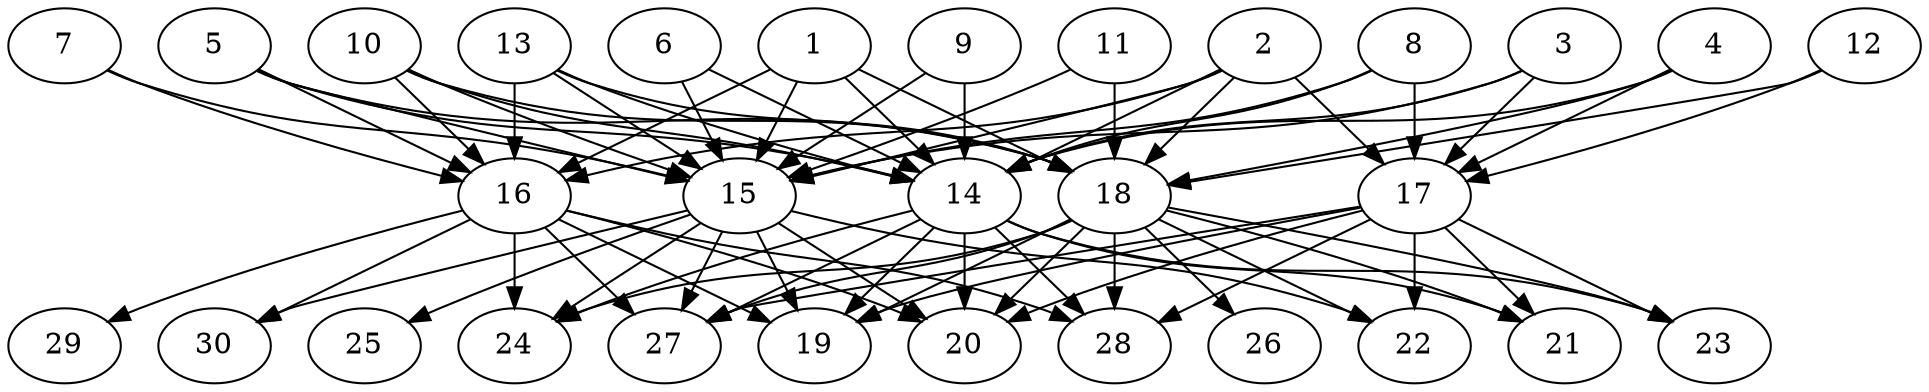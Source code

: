 // DAG automatically generated by daggen at Tue Aug  6 16:27:24 2019
// ./daggen --dot -n 30 --ccr 0.4 --fat 0.7 --regular 0.5 --density 0.9 --mindata 5242880 --maxdata 52428800 
digraph G {
  1 [size="30817280", alpha="0.16", expect_size="12326912"] 
  1 -> 14 [size ="12326912"]
  1 -> 15 [size ="12326912"]
  1 -> 16 [size ="12326912"]
  1 -> 18 [size ="12326912"]
  2 [size="13309440", alpha="0.03", expect_size="5323776"] 
  2 -> 14 [size ="5323776"]
  2 -> 15 [size ="5323776"]
  2 -> 16 [size ="5323776"]
  2 -> 17 [size ="5323776"]
  2 -> 18 [size ="5323776"]
  3 [size="110469120", alpha="0.13", expect_size="44187648"] 
  3 -> 14 [size ="44187648"]
  3 -> 15 [size ="44187648"]
  3 -> 17 [size ="44187648"]
  4 [size="40616960", alpha="0.05", expect_size="16246784"] 
  4 -> 14 [size ="16246784"]
  4 -> 17 [size ="16246784"]
  4 -> 18 [size ="16246784"]
  5 [size="112010240", alpha="0.06", expect_size="44804096"] 
  5 -> 14 [size ="44804096"]
  5 -> 15 [size ="44804096"]
  5 -> 16 [size ="44804096"]
  5 -> 18 [size ="44804096"]
  6 [size="75863040", alpha="0.13", expect_size="30345216"] 
  6 -> 14 [size ="30345216"]
  6 -> 15 [size ="30345216"]
  7 [size="43786240", alpha="0.04", expect_size="17514496"] 
  7 -> 15 [size ="17514496"]
  7 -> 16 [size ="17514496"]
  8 [size="68656640", alpha="0.00", expect_size="27462656"] 
  8 -> 14 [size ="27462656"]
  8 -> 15 [size ="27462656"]
  8 -> 17 [size ="27462656"]
  9 [size="38858240", alpha="0.08", expect_size="15543296"] 
  9 -> 14 [size ="15543296"]
  9 -> 15 [size ="15543296"]
  10 [size="106455040", alpha="0.08", expect_size="42582016"] 
  10 -> 14 [size ="42582016"]
  10 -> 15 [size ="42582016"]
  10 -> 16 [size ="42582016"]
  10 -> 18 [size ="42582016"]
  11 [size="71833600", alpha="0.09", expect_size="28733440"] 
  11 -> 15 [size ="28733440"]
  11 -> 18 [size ="28733440"]
  12 [size="48245760", alpha="0.08", expect_size="19298304"] 
  12 -> 17 [size ="19298304"]
  12 -> 18 [size ="19298304"]
  13 [size="67479040", alpha="0.10", expect_size="26991616"] 
  13 -> 14 [size ="26991616"]
  13 -> 15 [size ="26991616"]
  13 -> 16 [size ="26991616"]
  13 -> 18 [size ="26991616"]
  14 [size="28357120", alpha="0.00", expect_size="11342848"] 
  14 -> 19 [size ="11342848"]
  14 -> 20 [size ="11342848"]
  14 -> 21 [size ="11342848"]
  14 -> 23 [size ="11342848"]
  14 -> 24 [size ="11342848"]
  14 -> 27 [size ="11342848"]
  14 -> 28 [size ="11342848"]
  15 [size="55897600", alpha="0.04", expect_size="22359040"] 
  15 -> 19 [size ="22359040"]
  15 -> 20 [size ="22359040"]
  15 -> 22 [size ="22359040"]
  15 -> 24 [size ="22359040"]
  15 -> 25 [size ="22359040"]
  15 -> 27 [size ="22359040"]
  15 -> 30 [size ="22359040"]
  16 [size="93731840", alpha="0.13", expect_size="37492736"] 
  16 -> 19 [size ="37492736"]
  16 -> 20 [size ="37492736"]
  16 -> 24 [size ="37492736"]
  16 -> 27 [size ="37492736"]
  16 -> 28 [size ="37492736"]
  16 -> 29 [size ="37492736"]
  16 -> 30 [size ="37492736"]
  17 [size="50734080", alpha="0.11", expect_size="20293632"] 
  17 -> 19 [size ="20293632"]
  17 -> 20 [size ="20293632"]
  17 -> 21 [size ="20293632"]
  17 -> 22 [size ="20293632"]
  17 -> 23 [size ="20293632"]
  17 -> 27 [size ="20293632"]
  17 -> 28 [size ="20293632"]
  18 [size="74275840", alpha="0.13", expect_size="29710336"] 
  18 -> 19 [size ="29710336"]
  18 -> 20 [size ="29710336"]
  18 -> 21 [size ="29710336"]
  18 -> 22 [size ="29710336"]
  18 -> 23 [size ="29710336"]
  18 -> 24 [size ="29710336"]
  18 -> 26 [size ="29710336"]
  18 -> 27 [size ="29710336"]
  18 -> 28 [size ="29710336"]
  19 [size="74393600", alpha="0.06", expect_size="29757440"] 
  20 [size="118766080", alpha="0.16", expect_size="47506432"] 
  21 [size="46612480", alpha="0.09", expect_size="18644992"] 
  22 [size="96883200", alpha="0.03", expect_size="38753280"] 
  23 [size="23708160", alpha="0.12", expect_size="9483264"] 
  24 [size="81305600", alpha="0.07", expect_size="32522240"] 
  25 [size="82001920", alpha="0.18", expect_size="32800768"] 
  26 [size="107361280", alpha="0.20", expect_size="42944512"] 
  27 [size="68782080", alpha="0.07", expect_size="27512832"] 
  28 [size="15966720", alpha="0.04", expect_size="6386688"] 
  29 [size="94760960", alpha="0.04", expect_size="37904384"] 
  30 [size="128821760", alpha="0.01", expect_size="51528704"] 
}
